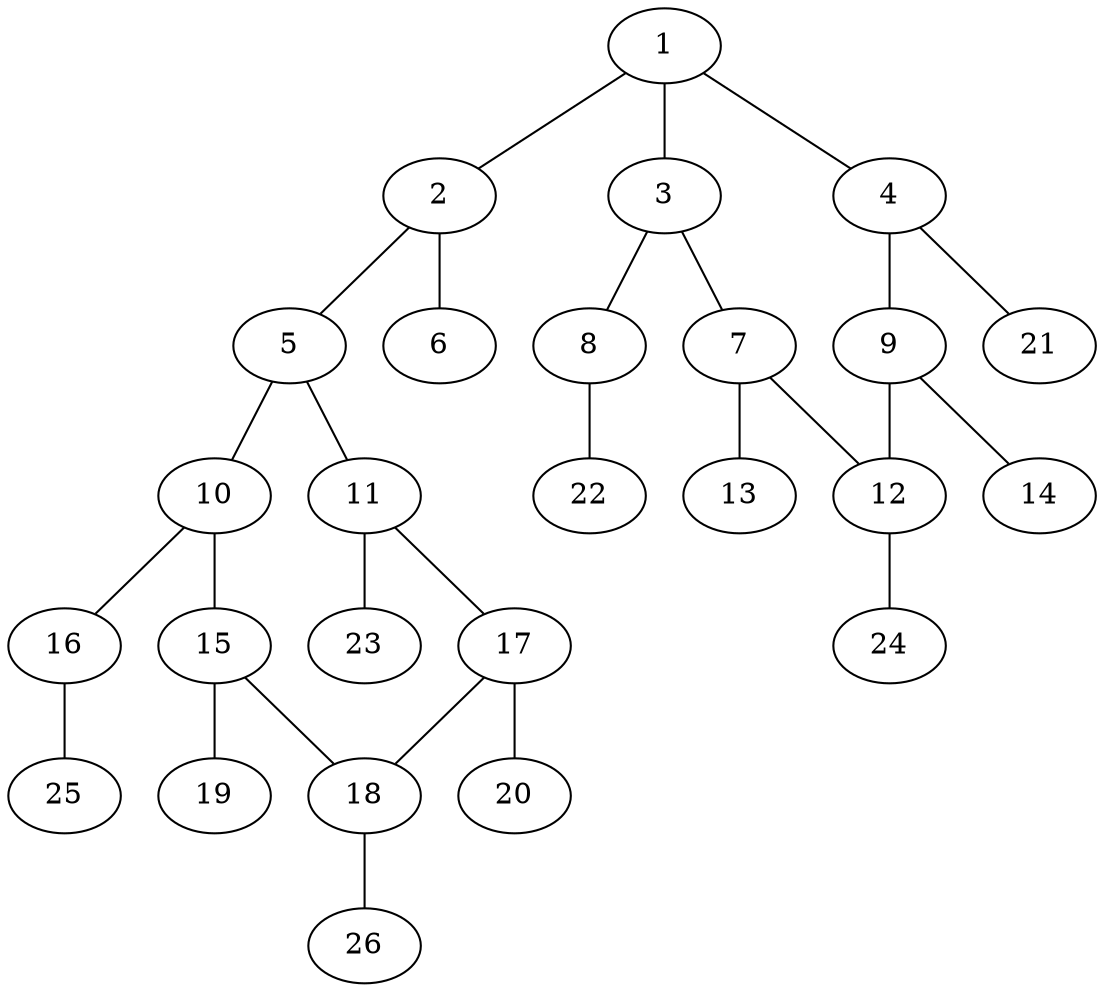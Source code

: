 graph molecule_2284 {
	1	 [chem=C];
	2	 [chem=S];
	1 -- 2	 [valence=1];
	3	 [chem=C];
	1 -- 3	 [valence=1];
	4	 [chem=C];
	1 -- 4	 [valence=2];
	5	 [chem=C];
	2 -- 5	 [valence=1];
	6	 [chem=O];
	2 -- 6	 [valence=2];
	7	 [chem=C];
	3 -- 7	 [valence=2];
	8	 [chem=O];
	3 -- 8	 [valence=1];
	9	 [chem=C];
	4 -- 9	 [valence=1];
	21	 [chem=H];
	4 -- 21	 [valence=1];
	10	 [chem=C];
	5 -- 10	 [valence=2];
	11	 [chem=C];
	5 -- 11	 [valence=1];
	12	 [chem=C];
	7 -- 12	 [valence=1];
	13	 [chem=Cl];
	7 -- 13	 [valence=1];
	22	 [chem=H];
	8 -- 22	 [valence=1];
	9 -- 12	 [valence=2];
	14	 [chem=Cl];
	9 -- 14	 [valence=1];
	15	 [chem=C];
	10 -- 15	 [valence=1];
	16	 [chem=O];
	10 -- 16	 [valence=1];
	17	 [chem=C];
	11 -- 17	 [valence=2];
	23	 [chem=H];
	11 -- 23	 [valence=1];
	24	 [chem=H];
	12 -- 24	 [valence=1];
	18	 [chem=C];
	15 -- 18	 [valence=2];
	19	 [chem=Cl];
	15 -- 19	 [valence=1];
	25	 [chem=H];
	16 -- 25	 [valence=1];
	17 -- 18	 [valence=1];
	20	 [chem=Cl];
	17 -- 20	 [valence=1];
	26	 [chem=H];
	18 -- 26	 [valence=1];
}
